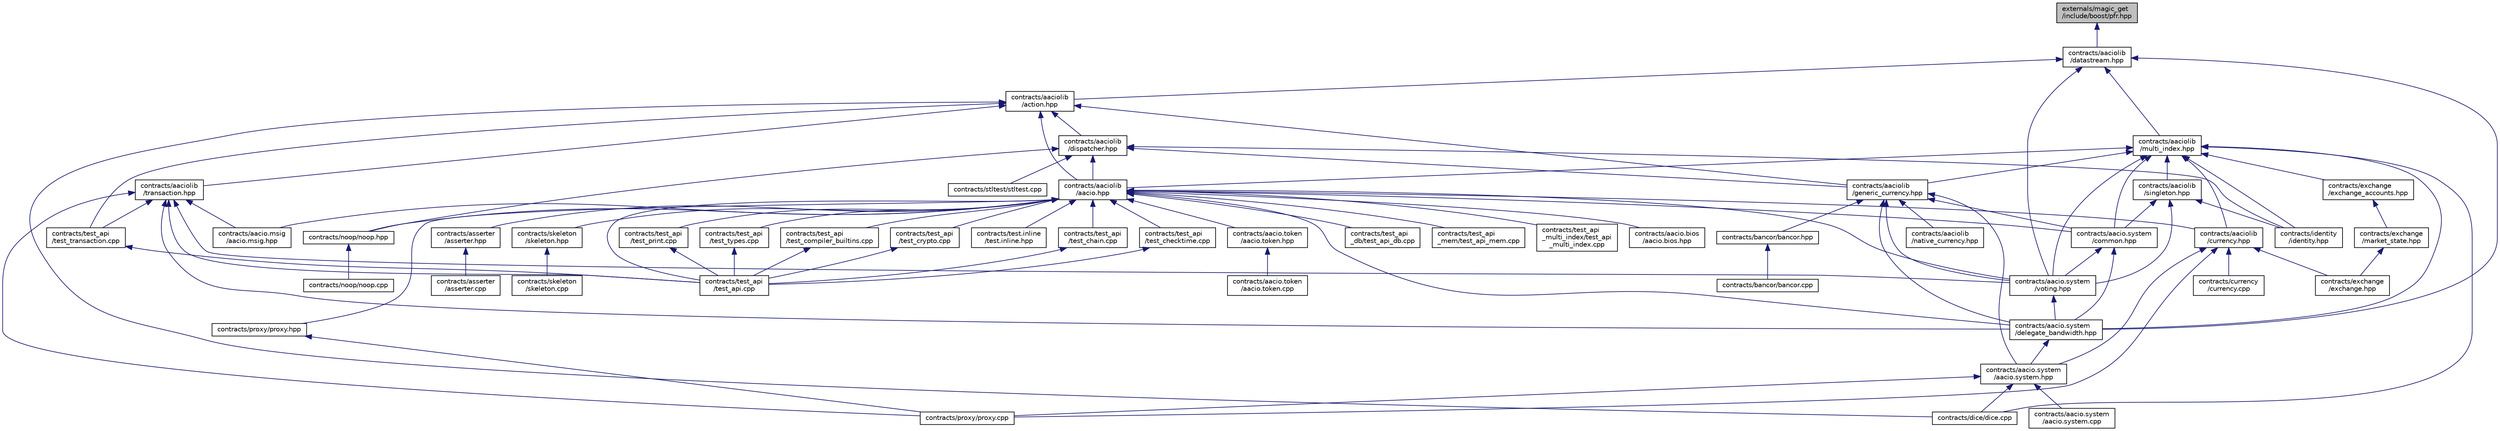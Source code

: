 digraph "externals/magic_get/include/boost/pfr.hpp"
{
  edge [fontname="Helvetica",fontsize="10",labelfontname="Helvetica",labelfontsize="10"];
  node [fontname="Helvetica",fontsize="10",shape=record];
  Node36 [label="externals/magic_get\l/include/boost/pfr.hpp",height=0.2,width=0.4,color="black", fillcolor="grey75", style="filled", fontcolor="black"];
  Node36 -> Node37 [dir="back",color="midnightblue",fontsize="10",style="solid"];
  Node37 [label="contracts/aaciolib\l/datastream.hpp",height=0.2,width=0.4,color="black", fillcolor="white", style="filled",URL="$contracts_2aaciolib_2datastream_8hpp_source.html"];
  Node37 -> Node38 [dir="back",color="midnightblue",fontsize="10",style="solid"];
  Node38 [label="contracts/aacio.system\l/voting.hpp",height=0.2,width=0.4,color="black", fillcolor="white", style="filled",URL="$voting_8hpp.html"];
  Node38 -> Node39 [dir="back",color="midnightblue",fontsize="10",style="solid"];
  Node39 [label="contracts/aacio.system\l/delegate_bandwidth.hpp",height=0.2,width=0.4,color="black", fillcolor="white", style="filled",URL="$delegate__bandwidth_8hpp.html"];
  Node39 -> Node40 [dir="back",color="midnightblue",fontsize="10",style="solid"];
  Node40 [label="contracts/aacio.system\l/aacio.system.hpp",height=0.2,width=0.4,color="black", fillcolor="white", style="filled",URL="$aacio_8system_8hpp.html"];
  Node40 -> Node41 [dir="back",color="midnightblue",fontsize="10",style="solid"];
  Node41 [label="contracts/aacio.system\l/aacio.system.cpp",height=0.2,width=0.4,color="black", fillcolor="white", style="filled",URL="$aacio_8system_8cpp.html"];
  Node40 -> Node42 [dir="back",color="midnightblue",fontsize="10",style="solid"];
  Node42 [label="contracts/dice/dice.cpp",height=0.2,width=0.4,color="black", fillcolor="white", style="filled",URL="$dice_8cpp.html"];
  Node40 -> Node43 [dir="back",color="midnightblue",fontsize="10",style="solid"];
  Node43 [label="contracts/proxy/proxy.cpp",height=0.2,width=0.4,color="black", fillcolor="white", style="filled",URL="$proxy_8cpp.html"];
  Node37 -> Node39 [dir="back",color="midnightblue",fontsize="10",style="solid"];
  Node37 -> Node44 [dir="back",color="midnightblue",fontsize="10",style="solid"];
  Node44 [label="contracts/aaciolib\l/action.hpp",height=0.2,width=0.4,color="black", fillcolor="white", style="filled",URL="$action_8hpp.html"];
  Node44 -> Node45 [dir="back",color="midnightblue",fontsize="10",style="solid"];
  Node45 [label="contracts/aaciolib\l/aacio.hpp",height=0.2,width=0.4,color="black", fillcolor="white", style="filled",URL="$aacio_8hpp.html"];
  Node45 -> Node46 [dir="back",color="midnightblue",fontsize="10",style="solid"];
  Node46 [label="contracts/aacio.bios\l/aacio.bios.hpp",height=0.2,width=0.4,color="black", fillcolor="white", style="filled",URL="$aacio_8bios_8hpp_source.html"];
  Node45 -> Node47 [dir="back",color="midnightblue",fontsize="10",style="solid"];
  Node47 [label="contracts/aacio.msig\l/aacio.msig.hpp",height=0.2,width=0.4,color="black", fillcolor="white", style="filled",URL="$aacio_8msig_8hpp_source.html"];
  Node45 -> Node48 [dir="back",color="midnightblue",fontsize="10",style="solid"];
  Node48 [label="contracts/aacio.system\l/common.hpp",height=0.2,width=0.4,color="black", fillcolor="white", style="filled",URL="$contracts_2aacio_8system_2common_8hpp_source.html"];
  Node48 -> Node39 [dir="back",color="midnightblue",fontsize="10",style="solid"];
  Node48 -> Node38 [dir="back",color="midnightblue",fontsize="10",style="solid"];
  Node45 -> Node38 [dir="back",color="midnightblue",fontsize="10",style="solid"];
  Node45 -> Node39 [dir="back",color="midnightblue",fontsize="10",style="solid"];
  Node45 -> Node49 [dir="back",color="midnightblue",fontsize="10",style="solid"];
  Node49 [label="contracts/aacio.token\l/aacio.token.hpp",height=0.2,width=0.4,color="black", fillcolor="white", style="filled",URL="$aacio_8token_8hpp.html"];
  Node49 -> Node50 [dir="back",color="midnightblue",fontsize="10",style="solid"];
  Node50 [label="contracts/aacio.token\l/aacio.token.cpp",height=0.2,width=0.4,color="black", fillcolor="white", style="filled",URL="$aacio_8token_8cpp.html"];
  Node45 -> Node51 [dir="back",color="midnightblue",fontsize="10",style="solid"];
  Node51 [label="contracts/aaciolib\l/currency.hpp",height=0.2,width=0.4,color="black", fillcolor="white", style="filled",URL="$currency_8hpp_source.html"];
  Node51 -> Node40 [dir="back",color="midnightblue",fontsize="10",style="solid"];
  Node51 -> Node52 [dir="back",color="midnightblue",fontsize="10",style="solid"];
  Node52 [label="contracts/currency\l/currency.cpp",height=0.2,width=0.4,color="black", fillcolor="white", style="filled",URL="$currency_8cpp.html"];
  Node51 -> Node53 [dir="back",color="midnightblue",fontsize="10",style="solid"];
  Node53 [label="contracts/exchange\l/exchange.hpp",height=0.2,width=0.4,color="black", fillcolor="white", style="filled",URL="$exchange_8hpp_source.html"];
  Node51 -> Node43 [dir="back",color="midnightblue",fontsize="10",style="solid"];
  Node45 -> Node54 [dir="back",color="midnightblue",fontsize="10",style="solid"];
  Node54 [label="contracts/asserter\l/asserter.hpp",height=0.2,width=0.4,color="black", fillcolor="white", style="filled",URL="$asserter_8hpp.html"];
  Node54 -> Node55 [dir="back",color="midnightblue",fontsize="10",style="solid"];
  Node55 [label="contracts/asserter\l/asserter.cpp",height=0.2,width=0.4,color="black", fillcolor="white", style="filled",URL="$asserter_8cpp.html"];
  Node45 -> Node56 [dir="back",color="midnightblue",fontsize="10",style="solid"];
  Node56 [label="contracts/noop/noop.hpp",height=0.2,width=0.4,color="black", fillcolor="white", style="filled",URL="$noop_8hpp.html"];
  Node56 -> Node57 [dir="back",color="midnightblue",fontsize="10",style="solid"];
  Node57 [label="contracts/noop/noop.cpp",height=0.2,width=0.4,color="black", fillcolor="white", style="filled",URL="$noop_8cpp.html"];
  Node45 -> Node58 [dir="back",color="midnightblue",fontsize="10",style="solid"];
  Node58 [label="contracts/proxy/proxy.hpp",height=0.2,width=0.4,color="black", fillcolor="white", style="filled",URL="$proxy_8hpp.html"];
  Node58 -> Node43 [dir="back",color="midnightblue",fontsize="10",style="solid"];
  Node45 -> Node59 [dir="back",color="midnightblue",fontsize="10",style="solid"];
  Node59 [label="contracts/skeleton\l/skeleton.hpp",height=0.2,width=0.4,color="black", fillcolor="white", style="filled",URL="$skeleton_8hpp.html"];
  Node59 -> Node60 [dir="back",color="midnightblue",fontsize="10",style="solid"];
  Node60 [label="contracts/skeleton\l/skeleton.cpp",height=0.2,width=0.4,color="black", fillcolor="white", style="filled",URL="$skeleton_8cpp.html"];
  Node45 -> Node61 [dir="back",color="midnightblue",fontsize="10",style="solid"];
  Node61 [label="contracts/test.inline\l/test.inline.hpp",height=0.2,width=0.4,color="black", fillcolor="white", style="filled",URL="$test_8inline_8hpp_source.html"];
  Node45 -> Node62 [dir="back",color="midnightblue",fontsize="10",style="solid"];
  Node62 [label="contracts/test_api\l/test_api.cpp",height=0.2,width=0.4,color="black", fillcolor="white", style="filled",URL="$test__api_8cpp.html"];
  Node45 -> Node63 [dir="back",color="midnightblue",fontsize="10",style="solid"];
  Node63 [label="contracts/test_api\l/test_print.cpp",height=0.2,width=0.4,color="black", fillcolor="white", style="filled",URL="$test__print_8cpp.html"];
  Node63 -> Node62 [dir="back",color="midnightblue",fontsize="10",style="solid"];
  Node45 -> Node64 [dir="back",color="midnightblue",fontsize="10",style="solid"];
  Node64 [label="contracts/test_api\l/test_types.cpp",height=0.2,width=0.4,color="black", fillcolor="white", style="filled",URL="$test__types_8cpp.html"];
  Node64 -> Node62 [dir="back",color="midnightblue",fontsize="10",style="solid"];
  Node45 -> Node65 [dir="back",color="midnightblue",fontsize="10",style="solid"];
  Node65 [label="contracts/test_api\l/test_compiler_builtins.cpp",height=0.2,width=0.4,color="black", fillcolor="white", style="filled",URL="$test__compiler__builtins_8cpp.html"];
  Node65 -> Node62 [dir="back",color="midnightblue",fontsize="10",style="solid"];
  Node45 -> Node66 [dir="back",color="midnightblue",fontsize="10",style="solid"];
  Node66 [label="contracts/test_api\l/test_crypto.cpp",height=0.2,width=0.4,color="black", fillcolor="white", style="filled",URL="$test__crypto_8cpp.html"];
  Node66 -> Node62 [dir="back",color="midnightblue",fontsize="10",style="solid"];
  Node45 -> Node67 [dir="back",color="midnightblue",fontsize="10",style="solid"];
  Node67 [label="contracts/test_api\l/test_chain.cpp",height=0.2,width=0.4,color="black", fillcolor="white", style="filled",URL="$test__chain_8cpp.html"];
  Node67 -> Node62 [dir="back",color="midnightblue",fontsize="10",style="solid"];
  Node45 -> Node68 [dir="back",color="midnightblue",fontsize="10",style="solid"];
  Node68 [label="contracts/test_api\l/test_checktime.cpp",height=0.2,width=0.4,color="black", fillcolor="white", style="filled",URL="$test__checktime_8cpp.html"];
  Node68 -> Node62 [dir="back",color="midnightblue",fontsize="10",style="solid"];
  Node45 -> Node69 [dir="back",color="midnightblue",fontsize="10",style="solid"];
  Node69 [label="contracts/test_api\l_db/test_api_db.cpp",height=0.2,width=0.4,color="black", fillcolor="white", style="filled",URL="$test__api__db_8cpp.html"];
  Node45 -> Node70 [dir="back",color="midnightblue",fontsize="10",style="solid"];
  Node70 [label="contracts/test_api\l_mem/test_api_mem.cpp",height=0.2,width=0.4,color="black", fillcolor="white", style="filled",URL="$test__api__mem_8cpp.html"];
  Node45 -> Node71 [dir="back",color="midnightblue",fontsize="10",style="solid"];
  Node71 [label="contracts/test_api\l_multi_index/test_api\l_multi_index.cpp",height=0.2,width=0.4,color="black", fillcolor="white", style="filled",URL="$test__api__multi__index_8cpp.html"];
  Node44 -> Node72 [dir="back",color="midnightblue",fontsize="10",style="solid"];
  Node72 [label="contracts/aaciolib\l/dispatcher.hpp",height=0.2,width=0.4,color="black", fillcolor="white", style="filled",URL="$dispatcher_8hpp_source.html"];
  Node72 -> Node45 [dir="back",color="midnightblue",fontsize="10",style="solid"];
  Node72 -> Node73 [dir="back",color="midnightblue",fontsize="10",style="solid"];
  Node73 [label="contracts/aaciolib\l/generic_currency.hpp",height=0.2,width=0.4,color="black", fillcolor="white", style="filled",URL="$generic__currency_8hpp_source.html"];
  Node73 -> Node48 [dir="back",color="midnightblue",fontsize="10",style="solid"];
  Node73 -> Node38 [dir="back",color="midnightblue",fontsize="10",style="solid"];
  Node73 -> Node39 [dir="back",color="midnightblue",fontsize="10",style="solid"];
  Node73 -> Node40 [dir="back",color="midnightblue",fontsize="10",style="solid"];
  Node73 -> Node74 [dir="back",color="midnightblue",fontsize="10",style="solid"];
  Node74 [label="contracts/aaciolib\l/native_currency.hpp",height=0.2,width=0.4,color="black", fillcolor="white", style="filled",URL="$native__currency_8hpp_source.html"];
  Node73 -> Node75 [dir="back",color="midnightblue",fontsize="10",style="solid"];
  Node75 [label="contracts/bancor/bancor.hpp",height=0.2,width=0.4,color="black", fillcolor="white", style="filled",URL="$bancor_8hpp.html"];
  Node75 -> Node76 [dir="back",color="midnightblue",fontsize="10",style="solid"];
  Node76 [label="contracts/bancor/bancor.cpp",height=0.2,width=0.4,color="black", fillcolor="white", style="filled",URL="$bancor_8cpp.html"];
  Node72 -> Node77 [dir="back",color="midnightblue",fontsize="10",style="solid"];
  Node77 [label="contracts/identity\l/identity.hpp",height=0.2,width=0.4,color="black", fillcolor="white", style="filled",URL="$identity_8hpp_source.html"];
  Node72 -> Node56 [dir="back",color="midnightblue",fontsize="10",style="solid"];
  Node72 -> Node78 [dir="back",color="midnightblue",fontsize="10",style="solid"];
  Node78 [label="contracts/stltest/stltest.cpp",height=0.2,width=0.4,color="black", fillcolor="white", style="filled",URL="$stltest_8cpp.html"];
  Node44 -> Node73 [dir="back",color="midnightblue",fontsize="10",style="solid"];
  Node44 -> Node79 [dir="back",color="midnightblue",fontsize="10",style="solid"];
  Node79 [label="contracts/aaciolib\l/transaction.hpp",height=0.2,width=0.4,color="black", fillcolor="white", style="filled",URL="$contracts_2aaciolib_2transaction_8hpp.html"];
  Node79 -> Node47 [dir="back",color="midnightblue",fontsize="10",style="solid"];
  Node79 -> Node38 [dir="back",color="midnightblue",fontsize="10",style="solid"];
  Node79 -> Node39 [dir="back",color="midnightblue",fontsize="10",style="solid"];
  Node79 -> Node43 [dir="back",color="midnightblue",fontsize="10",style="solid"];
  Node79 -> Node62 [dir="back",color="midnightblue",fontsize="10",style="solid"];
  Node79 -> Node80 [dir="back",color="midnightblue",fontsize="10",style="solid"];
  Node80 [label="contracts/test_api\l/test_transaction.cpp",height=0.2,width=0.4,color="black", fillcolor="white", style="filled",URL="$test__transaction_8cpp.html"];
  Node80 -> Node62 [dir="back",color="midnightblue",fontsize="10",style="solid"];
  Node44 -> Node42 [dir="back",color="midnightblue",fontsize="10",style="solid"];
  Node44 -> Node80 [dir="back",color="midnightblue",fontsize="10",style="solid"];
  Node37 -> Node81 [dir="back",color="midnightblue",fontsize="10",style="solid"];
  Node81 [label="contracts/aaciolib\l/multi_index.hpp",height=0.2,width=0.4,color="black", fillcolor="white", style="filled",URL="$multi__index_8hpp.html"];
  Node81 -> Node48 [dir="back",color="midnightblue",fontsize="10",style="solid"];
  Node81 -> Node38 [dir="back",color="midnightblue",fontsize="10",style="solid"];
  Node81 -> Node39 [dir="back",color="midnightblue",fontsize="10",style="solid"];
  Node81 -> Node45 [dir="back",color="midnightblue",fontsize="10",style="solid"];
  Node81 -> Node51 [dir="back",color="midnightblue",fontsize="10",style="solid"];
  Node81 -> Node73 [dir="back",color="midnightblue",fontsize="10",style="solid"];
  Node81 -> Node82 [dir="back",color="midnightblue",fontsize="10",style="solid"];
  Node82 [label="contracts/aaciolib\l/singleton.hpp",height=0.2,width=0.4,color="black", fillcolor="white", style="filled",URL="$singleton_8hpp_source.html"];
  Node82 -> Node48 [dir="back",color="midnightblue",fontsize="10",style="solid"];
  Node82 -> Node38 [dir="back",color="midnightblue",fontsize="10",style="solid"];
  Node82 -> Node77 [dir="back",color="midnightblue",fontsize="10",style="solid"];
  Node81 -> Node42 [dir="back",color="midnightblue",fontsize="10",style="solid"];
  Node81 -> Node83 [dir="back",color="midnightblue",fontsize="10",style="solid"];
  Node83 [label="contracts/exchange\l/exchange_accounts.hpp",height=0.2,width=0.4,color="black", fillcolor="white", style="filled",URL="$exchange__accounts_8hpp_source.html"];
  Node83 -> Node84 [dir="back",color="midnightblue",fontsize="10",style="solid"];
  Node84 [label="contracts/exchange\l/market_state.hpp",height=0.2,width=0.4,color="black", fillcolor="white", style="filled",URL="$market__state_8hpp_source.html"];
  Node84 -> Node53 [dir="back",color="midnightblue",fontsize="10",style="solid"];
  Node81 -> Node77 [dir="back",color="midnightblue",fontsize="10",style="solid"];
}
